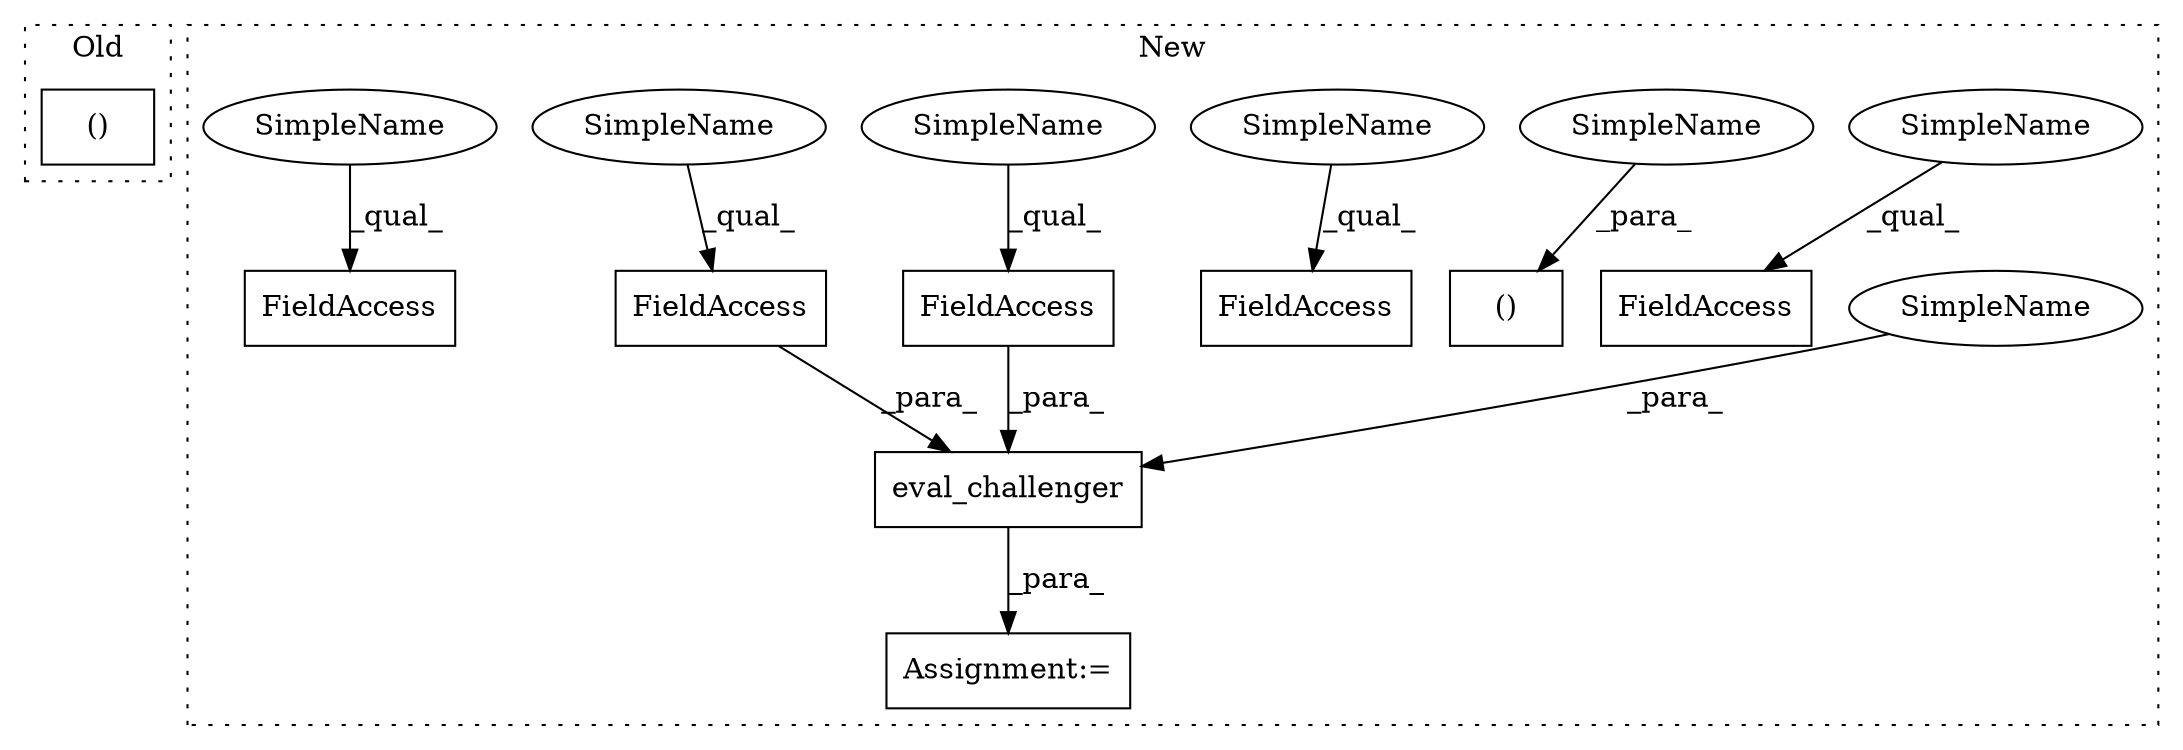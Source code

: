 digraph G {
subgraph cluster0 {
1 [label="()" a="106" s="20551" l="20" shape="box"];
label = "Old";
style="dotted";
}
subgraph cluster1 {
2 [label="eval_challenger" a="32" s="26770,26817" l="16,1" shape="box"];
3 [label="FieldAccess" a="22" s="26879" l="15" shape="box"];
4 [label="()" a="106" s="26652" l="28" shape="box"];
5 [label="FieldAccess" a="22" s="26810" l="7" shape="box"];
6 [label="FieldAccess" a="22" s="26908" l="7" shape="box"];
7 [label="FieldAccess" a="22" s="26799" l="10" shape="box"];
8 [label="FieldAccess" a="22" s="26895" l="12" shape="box"];
9 [label="Assignment:=" a="7" s="26769" l="1" shape="box"];
10 [label="SimpleName" a="42" s="26786" l="8" shape="ellipse"];
11 [label="SimpleName" a="42" s="26879" l="8" shape="ellipse"];
12 [label="SimpleName" a="42" s="26672" l="8" shape="ellipse"];
13 [label="SimpleName" a="42" s="26895" l="4" shape="ellipse"];
14 [label="SimpleName" a="42" s="26799" l="4" shape="ellipse"];
15 [label="SimpleName" a="42" s="26810" l="4" shape="ellipse"];
16 [label="SimpleName" a="42" s="26908" l="4" shape="ellipse"];
label = "New";
style="dotted";
}
2 -> 9 [label="_para_"];
5 -> 2 [label="_para_"];
7 -> 2 [label="_para_"];
10 -> 2 [label="_para_"];
11 -> 3 [label="_qual_"];
12 -> 4 [label="_para_"];
13 -> 8 [label="_qual_"];
14 -> 7 [label="_qual_"];
15 -> 5 [label="_qual_"];
16 -> 6 [label="_qual_"];
}
